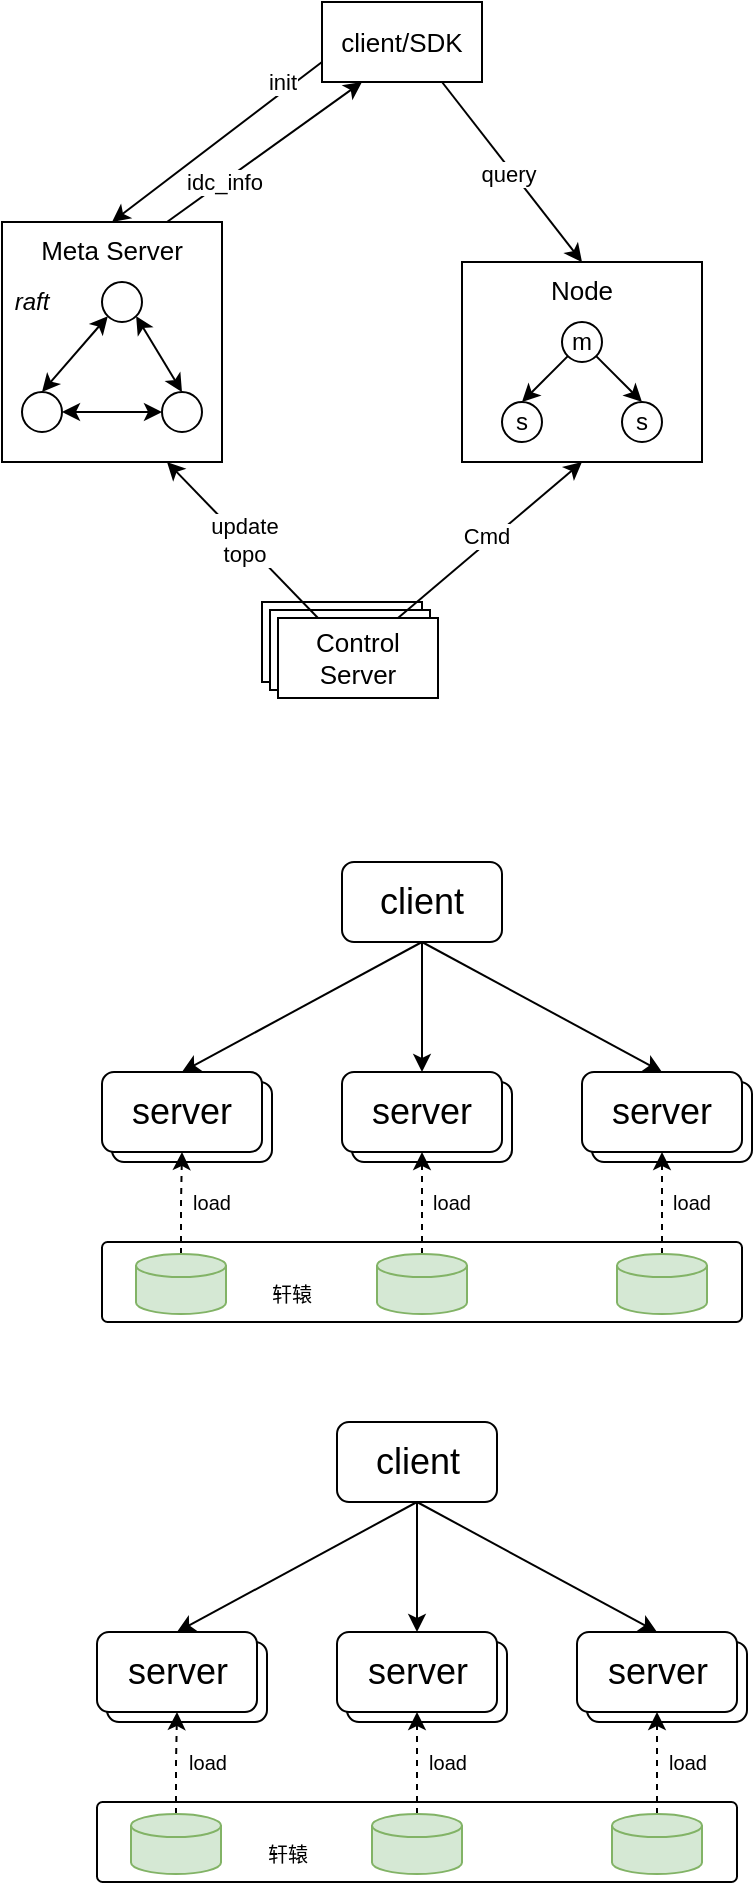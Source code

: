 <mxfile version="24.8.4" pages="3">
  <diagram name="第 1 页" id="ynK3PyQQX8J9_7JUj5-6">
    <mxGraphModel dx="561" dy="376" grid="1" gridSize="10" guides="1" tooltips="1" connect="1" arrows="1" fold="1" page="1" pageScale="1" pageWidth="827" pageHeight="1169" math="0" shadow="0">
      <root>
        <mxCell id="0" />
        <mxCell id="1" parent="0" />
        <mxCell id="cY6X9o2tSkptCTx0vV8t-5" value="&lt;font style=&quot;font-size: 18px;&quot;&gt;server&lt;/font&gt;" style="rounded=1;whiteSpace=wrap;html=1;" vertex="1" parent="1">
          <mxGeometry x="85" y="550" width="80" height="40" as="geometry" />
        </mxCell>
        <mxCell id="z3OCQATZSgq5O4msNPUZ-25" style="rounded=0;orthogonalLoop=1;jettySize=auto;html=1;exitX=0;exitY=0.75;exitDx=0;exitDy=0;entryX=0.5;entryY=0;entryDx=0;entryDy=0;" parent="1" source="z3OCQATZSgq5O4msNPUZ-2" target="z3OCQATZSgq5O4msNPUZ-3" edge="1">
          <mxGeometry relative="1" as="geometry" />
        </mxCell>
        <mxCell id="z3OCQATZSgq5O4msNPUZ-26" value="init" style="edgeLabel;html=1;align=center;verticalAlign=middle;resizable=0;points=[];" parent="z3OCQATZSgq5O4msNPUZ-25" vertex="1" connectable="0">
          <mxGeometry x="0.004" y="-2" relative="1" as="geometry">
            <mxPoint x="34" y="-29" as="offset" />
          </mxGeometry>
        </mxCell>
        <mxCell id="z3OCQATZSgq5O4msNPUZ-29" style="rounded=0;orthogonalLoop=1;jettySize=auto;html=1;exitX=0.75;exitY=1;exitDx=0;exitDy=0;entryX=0.5;entryY=0;entryDx=0;entryDy=0;" parent="1" source="z3OCQATZSgq5O4msNPUZ-2" target="z3OCQATZSgq5O4msNPUZ-5" edge="1">
          <mxGeometry relative="1" as="geometry" />
        </mxCell>
        <mxCell id="z3OCQATZSgq5O4msNPUZ-30" value="query" style="edgeLabel;html=1;align=center;verticalAlign=middle;resizable=0;points=[];" parent="z3OCQATZSgq5O4msNPUZ-29" vertex="1" connectable="0">
          <mxGeometry x="-0.016" y="-2" relative="1" as="geometry">
            <mxPoint as="offset" />
          </mxGeometry>
        </mxCell>
        <mxCell id="z3OCQATZSgq5O4msNPUZ-2" value="&lt;span style=&quot;font-size: 13px;&quot;&gt;client/SDK&lt;/span&gt;" style="rounded=0;whiteSpace=wrap;html=1;" parent="1" vertex="1">
          <mxGeometry x="190" y="10" width="80" height="40" as="geometry" />
        </mxCell>
        <mxCell id="z3OCQATZSgq5O4msNPUZ-27" style="rounded=0;orthogonalLoop=1;jettySize=auto;html=1;exitX=0.75;exitY=0;exitDx=0;exitDy=0;entryX=0.25;entryY=1;entryDx=0;entryDy=0;" parent="1" source="z3OCQATZSgq5O4msNPUZ-3" target="z3OCQATZSgq5O4msNPUZ-2" edge="1">
          <mxGeometry relative="1" as="geometry" />
        </mxCell>
        <mxCell id="z3OCQATZSgq5O4msNPUZ-28" value="idc_info" style="edgeLabel;html=1;align=center;verticalAlign=middle;resizable=0;points=[];" parent="z3OCQATZSgq5O4msNPUZ-27" vertex="1" connectable="0">
          <mxGeometry x="-0.06" relative="1" as="geometry">
            <mxPoint x="-18" y="13" as="offset" />
          </mxGeometry>
        </mxCell>
        <mxCell id="z3OCQATZSgq5O4msNPUZ-3" value="&lt;span style=&quot;font-size: 13px;&quot;&gt;Meta Server&lt;br&gt;&lt;/span&gt;" style="rounded=0;whiteSpace=wrap;html=1;verticalAlign=top;" parent="1" vertex="1">
          <mxGeometry x="30" y="120" width="110" height="120" as="geometry" />
        </mxCell>
        <mxCell id="z3OCQATZSgq5O4msNPUZ-12" value="" style="group" parent="1" vertex="1" connectable="0">
          <mxGeometry x="40" y="150" width="90" height="75" as="geometry" />
        </mxCell>
        <mxCell id="z3OCQATZSgq5O4msNPUZ-6" value="" style="ellipse;whiteSpace=wrap;html=1;aspect=fixed;" parent="z3OCQATZSgq5O4msNPUZ-12" vertex="1">
          <mxGeometry x="40" width="20" height="20" as="geometry" />
        </mxCell>
        <mxCell id="z3OCQATZSgq5O4msNPUZ-7" value="" style="ellipse;whiteSpace=wrap;html=1;aspect=fixed;" parent="z3OCQATZSgq5O4msNPUZ-12" vertex="1">
          <mxGeometry y="55" width="20" height="20" as="geometry" />
        </mxCell>
        <mxCell id="z3OCQATZSgq5O4msNPUZ-9" style="rounded=0;orthogonalLoop=1;jettySize=auto;html=1;exitX=0;exitY=1;exitDx=0;exitDy=0;entryX=0.5;entryY=0;entryDx=0;entryDy=0;startArrow=classic;startFill=1;" parent="z3OCQATZSgq5O4msNPUZ-12" source="z3OCQATZSgq5O4msNPUZ-6" target="z3OCQATZSgq5O4msNPUZ-7" edge="1">
          <mxGeometry relative="1" as="geometry" />
        </mxCell>
        <mxCell id="z3OCQATZSgq5O4msNPUZ-8" value="" style="ellipse;whiteSpace=wrap;html=1;aspect=fixed;" parent="z3OCQATZSgq5O4msNPUZ-12" vertex="1">
          <mxGeometry x="70" y="55" width="20" height="20" as="geometry" />
        </mxCell>
        <mxCell id="z3OCQATZSgq5O4msNPUZ-10" style="rounded=0;orthogonalLoop=1;jettySize=auto;html=1;exitX=1;exitY=1;exitDx=0;exitDy=0;entryX=0.5;entryY=0;entryDx=0;entryDy=0;startArrow=classic;startFill=1;" parent="z3OCQATZSgq5O4msNPUZ-12" source="z3OCQATZSgq5O4msNPUZ-6" target="z3OCQATZSgq5O4msNPUZ-8" edge="1">
          <mxGeometry relative="1" as="geometry">
            <mxPoint x="53" y="27" as="sourcePoint" />
            <mxPoint x="27" y="68" as="targetPoint" />
          </mxGeometry>
        </mxCell>
        <mxCell id="z3OCQATZSgq5O4msNPUZ-11" style="rounded=0;orthogonalLoop=1;jettySize=auto;html=1;exitX=0;exitY=0.5;exitDx=0;exitDy=0;entryX=1;entryY=0.5;entryDx=0;entryDy=0;startArrow=classic;startFill=1;" parent="z3OCQATZSgq5O4msNPUZ-12" source="z3OCQATZSgq5O4msNPUZ-8" target="z3OCQATZSgq5O4msNPUZ-7" edge="1">
          <mxGeometry relative="1" as="geometry">
            <mxPoint x="63" y="37" as="sourcePoint" />
            <mxPoint x="37" y="78" as="targetPoint" />
          </mxGeometry>
        </mxCell>
        <mxCell id="z3OCQATZSgq5O4msNPUZ-13" value="&lt;i&gt;raft&lt;/i&gt;" style="text;html=1;strokeColor=none;fillColor=none;align=center;verticalAlign=middle;whiteSpace=wrap;rounded=0;" parent="1" vertex="1">
          <mxGeometry x="30" y="150" width="30" height="20" as="geometry" />
        </mxCell>
        <mxCell id="z3OCQATZSgq5O4msNPUZ-24" value="" style="group" parent="1" vertex="1" connectable="0">
          <mxGeometry x="160" y="310" width="88" height="48" as="geometry" />
        </mxCell>
        <mxCell id="z3OCQATZSgq5O4msNPUZ-4" value="&lt;span style=&quot;font-size: 13px;&quot;&gt;Control&lt;br&gt;Server&lt;br&gt;&lt;/span&gt;" style="rounded=0;whiteSpace=wrap;html=1;" parent="z3OCQATZSgq5O4msNPUZ-24" vertex="1">
          <mxGeometry width="80" height="40" as="geometry" />
        </mxCell>
        <mxCell id="z3OCQATZSgq5O4msNPUZ-22" value="&lt;span style=&quot;font-size: 13px;&quot;&gt;Control&lt;br&gt;Server&lt;br&gt;&lt;/span&gt;" style="rounded=0;whiteSpace=wrap;html=1;" parent="z3OCQATZSgq5O4msNPUZ-24" vertex="1">
          <mxGeometry x="4" y="4" width="80" height="40" as="geometry" />
        </mxCell>
        <mxCell id="z3OCQATZSgq5O4msNPUZ-23" value="&lt;span style=&quot;font-size: 13px;&quot;&gt;Control&lt;br&gt;Server&lt;br&gt;&lt;/span&gt;" style="rounded=0;whiteSpace=wrap;html=1;" parent="z3OCQATZSgq5O4msNPUZ-24" vertex="1">
          <mxGeometry x="8" y="8" width="80" height="40" as="geometry" />
        </mxCell>
        <mxCell id="z3OCQATZSgq5O4msNPUZ-31" style="rounded=0;orthogonalLoop=1;jettySize=auto;html=1;exitX=0.25;exitY=0;exitDx=0;exitDy=0;entryX=0.75;entryY=1;entryDx=0;entryDy=0;" parent="1" source="z3OCQATZSgq5O4msNPUZ-23" target="z3OCQATZSgq5O4msNPUZ-3" edge="1">
          <mxGeometry relative="1" as="geometry" />
        </mxCell>
        <mxCell id="z3OCQATZSgq5O4msNPUZ-32" value="update&lt;br&gt;topo" style="edgeLabel;html=1;align=center;verticalAlign=middle;resizable=0;points=[];" parent="z3OCQATZSgq5O4msNPUZ-31" vertex="1" connectable="0">
          <mxGeometry x="-0.009" relative="1" as="geometry">
            <mxPoint as="offset" />
          </mxGeometry>
        </mxCell>
        <mxCell id="z3OCQATZSgq5O4msNPUZ-33" value="" style="group" parent="1" vertex="1" connectable="0">
          <mxGeometry x="260" y="140" width="120" height="100" as="geometry" />
        </mxCell>
        <mxCell id="z3OCQATZSgq5O4msNPUZ-5" value="&lt;span style=&quot;font-size: 13px;&quot;&gt;Node&lt;br&gt;&lt;/span&gt;" style="rounded=0;whiteSpace=wrap;html=1;verticalAlign=top;" parent="z3OCQATZSgq5O4msNPUZ-33" vertex="1">
          <mxGeometry width="120" height="100" as="geometry" />
        </mxCell>
        <mxCell id="z3OCQATZSgq5O4msNPUZ-15" value="m" style="ellipse;whiteSpace=wrap;html=1;aspect=fixed;" parent="z3OCQATZSgq5O4msNPUZ-33" vertex="1">
          <mxGeometry x="50" y="30" width="20" height="20" as="geometry" />
        </mxCell>
        <mxCell id="z3OCQATZSgq5O4msNPUZ-16" value="s" style="ellipse;whiteSpace=wrap;html=1;aspect=fixed;" parent="z3OCQATZSgq5O4msNPUZ-33" vertex="1">
          <mxGeometry x="20" y="70" width="20" height="20" as="geometry" />
        </mxCell>
        <mxCell id="z3OCQATZSgq5O4msNPUZ-17" style="rounded=0;orthogonalLoop=1;jettySize=auto;html=1;exitX=0;exitY=1;exitDx=0;exitDy=0;entryX=0.5;entryY=0;entryDx=0;entryDy=0;startArrow=none;startFill=0;" parent="z3OCQATZSgq5O4msNPUZ-33" source="z3OCQATZSgq5O4msNPUZ-15" target="z3OCQATZSgq5O4msNPUZ-16" edge="1">
          <mxGeometry relative="1" as="geometry" />
        </mxCell>
        <mxCell id="z3OCQATZSgq5O4msNPUZ-18" value="s" style="ellipse;whiteSpace=wrap;html=1;aspect=fixed;" parent="z3OCQATZSgq5O4msNPUZ-33" vertex="1">
          <mxGeometry x="80" y="70" width="20" height="20" as="geometry" />
        </mxCell>
        <mxCell id="z3OCQATZSgq5O4msNPUZ-19" style="rounded=0;orthogonalLoop=1;jettySize=auto;html=1;exitX=1;exitY=1;exitDx=0;exitDy=0;entryX=0.5;entryY=0;entryDx=0;entryDy=0;startArrow=none;startFill=0;" parent="z3OCQATZSgq5O4msNPUZ-33" source="z3OCQATZSgq5O4msNPUZ-15" target="z3OCQATZSgq5O4msNPUZ-18" edge="1">
          <mxGeometry relative="1" as="geometry">
            <mxPoint x="73" y="42" as="sourcePoint" />
            <mxPoint x="47" y="83" as="targetPoint" />
          </mxGeometry>
        </mxCell>
        <mxCell id="z3OCQATZSgq5O4msNPUZ-34" style="rounded=0;orthogonalLoop=1;jettySize=auto;html=1;exitX=0.75;exitY=0;exitDx=0;exitDy=0;entryX=0.5;entryY=1;entryDx=0;entryDy=0;" parent="1" source="z3OCQATZSgq5O4msNPUZ-23" target="z3OCQATZSgq5O4msNPUZ-5" edge="1">
          <mxGeometry relative="1" as="geometry" />
        </mxCell>
        <mxCell id="z3OCQATZSgq5O4msNPUZ-35" value="Cmd" style="edgeLabel;html=1;align=center;verticalAlign=middle;resizable=0;points=[];" parent="z3OCQATZSgq5O4msNPUZ-34" vertex="1" connectable="0">
          <mxGeometry x="0.006" y="3" relative="1" as="geometry">
            <mxPoint as="offset" />
          </mxGeometry>
        </mxCell>
        <mxCell id="cY6X9o2tSkptCTx0vV8t-20" style="rounded=0;orthogonalLoop=1;jettySize=auto;html=1;exitX=0.5;exitY=1;exitDx=0;exitDy=0;entryX=0.5;entryY=0;entryDx=0;entryDy=0;" edge="1" parent="1" source="cY6X9o2tSkptCTx0vV8t-1" target="cY6X9o2tSkptCTx0vV8t-2">
          <mxGeometry relative="1" as="geometry" />
        </mxCell>
        <mxCell id="cY6X9o2tSkptCTx0vV8t-21" style="edgeStyle=orthogonalEdgeStyle;rounded=0;orthogonalLoop=1;jettySize=auto;html=1;exitX=0.5;exitY=1;exitDx=0;exitDy=0;entryX=0.5;entryY=0;entryDx=0;entryDy=0;" edge="1" parent="1" source="cY6X9o2tSkptCTx0vV8t-1" target="cY6X9o2tSkptCTx0vV8t-7">
          <mxGeometry relative="1" as="geometry" />
        </mxCell>
        <mxCell id="cY6X9o2tSkptCTx0vV8t-22" style="rounded=0;orthogonalLoop=1;jettySize=auto;html=1;exitX=0.5;exitY=1;exitDx=0;exitDy=0;entryX=0.5;entryY=0;entryDx=0;entryDy=0;" edge="1" parent="1" source="cY6X9o2tSkptCTx0vV8t-1" target="cY6X9o2tSkptCTx0vV8t-9">
          <mxGeometry relative="1" as="geometry" />
        </mxCell>
        <mxCell id="cY6X9o2tSkptCTx0vV8t-1" value="&lt;font style=&quot;font-size: 18px;&quot;&gt;client&lt;/font&gt;" style="rounded=1;whiteSpace=wrap;html=1;" vertex="1" parent="1">
          <mxGeometry x="200" y="440" width="80" height="40" as="geometry" />
        </mxCell>
        <mxCell id="cY6X9o2tSkptCTx0vV8t-2" value="&lt;font style=&quot;font-size: 18px;&quot;&gt;server&lt;/font&gt;" style="rounded=1;whiteSpace=wrap;html=1;" vertex="1" parent="1">
          <mxGeometry x="80" y="545" width="80" height="40" as="geometry" />
        </mxCell>
        <mxCell id="cY6X9o2tSkptCTx0vV8t-6" value="&lt;font style=&quot;font-size: 18px;&quot;&gt;server&lt;/font&gt;" style="rounded=1;whiteSpace=wrap;html=1;" vertex="1" parent="1">
          <mxGeometry x="205" y="550" width="80" height="40" as="geometry" />
        </mxCell>
        <mxCell id="cY6X9o2tSkptCTx0vV8t-7" value="&lt;font style=&quot;font-size: 18px;&quot;&gt;server&lt;/font&gt;" style="rounded=1;whiteSpace=wrap;html=1;" vertex="1" parent="1">
          <mxGeometry x="200" y="545" width="80" height="40" as="geometry" />
        </mxCell>
        <mxCell id="cY6X9o2tSkptCTx0vV8t-8" value="&lt;font style=&quot;font-size: 18px;&quot;&gt;server&lt;/font&gt;" style="rounded=1;whiteSpace=wrap;html=1;" vertex="1" parent="1">
          <mxGeometry x="325" y="550" width="80" height="40" as="geometry" />
        </mxCell>
        <mxCell id="cY6X9o2tSkptCTx0vV8t-9" value="&lt;font style=&quot;font-size: 18px;&quot;&gt;server&lt;/font&gt;" style="rounded=1;whiteSpace=wrap;html=1;" vertex="1" parent="1">
          <mxGeometry x="320" y="545" width="80" height="40" as="geometry" />
        </mxCell>
        <mxCell id="cY6X9o2tSkptCTx0vV8t-10" value="" style="rounded=1;whiteSpace=wrap;html=1;arcSize=7;" vertex="1" parent="1">
          <mxGeometry x="80" y="630" width="320" height="40" as="geometry" />
        </mxCell>
        <mxCell id="cY6X9o2tSkptCTx0vV8t-14" style="edgeStyle=orthogonalEdgeStyle;rounded=0;orthogonalLoop=1;jettySize=auto;html=1;exitX=0.5;exitY=0;exitDx=0;exitDy=0;exitPerimeter=0;dashed=1;" edge="1" parent="1" source="cY6X9o2tSkptCTx0vV8t-11" target="cY6X9o2tSkptCTx0vV8t-2">
          <mxGeometry relative="1" as="geometry" />
        </mxCell>
        <mxCell id="cY6X9o2tSkptCTx0vV8t-11" value="" style="shape=cylinder3;whiteSpace=wrap;html=1;boundedLbl=1;backgroundOutline=1;size=5.765;fillColor=#d5e8d4;strokeColor=#82b366;" vertex="1" parent="1">
          <mxGeometry x="97" y="636" width="45" height="30" as="geometry" />
        </mxCell>
        <mxCell id="cY6X9o2tSkptCTx0vV8t-15" style="edgeStyle=orthogonalEdgeStyle;rounded=0;orthogonalLoop=1;jettySize=auto;html=1;exitX=0.5;exitY=0;exitDx=0;exitDy=0;exitPerimeter=0;dashed=1;" edge="1" parent="1" source="cY6X9o2tSkptCTx0vV8t-12" target="cY6X9o2tSkptCTx0vV8t-7">
          <mxGeometry relative="1" as="geometry" />
        </mxCell>
        <mxCell id="cY6X9o2tSkptCTx0vV8t-12" value="" style="shape=cylinder3;whiteSpace=wrap;html=1;boundedLbl=1;backgroundOutline=1;size=5.765;fillColor=#d5e8d4;strokeColor=#82b366;" vertex="1" parent="1">
          <mxGeometry x="217.5" y="636" width="45" height="30" as="geometry" />
        </mxCell>
        <mxCell id="cY6X9o2tSkptCTx0vV8t-16" style="edgeStyle=orthogonalEdgeStyle;rounded=0;orthogonalLoop=1;jettySize=auto;html=1;exitX=0.5;exitY=0;exitDx=0;exitDy=0;exitPerimeter=0;dashed=1;" edge="1" parent="1" source="cY6X9o2tSkptCTx0vV8t-13" target="cY6X9o2tSkptCTx0vV8t-9">
          <mxGeometry relative="1" as="geometry" />
        </mxCell>
        <mxCell id="cY6X9o2tSkptCTx0vV8t-13" value="" style="shape=cylinder3;whiteSpace=wrap;html=1;boundedLbl=1;backgroundOutline=1;size=5.765;fillColor=#d5e8d4;strokeColor=#82b366;" vertex="1" parent="1">
          <mxGeometry x="337.5" y="636" width="45" height="30" as="geometry" />
        </mxCell>
        <mxCell id="cY6X9o2tSkptCTx0vV8t-17" value="&lt;font style=&quot;font-size: 10px;&quot;&gt;load&lt;/font&gt;" style="text;html=1;align=center;verticalAlign=middle;whiteSpace=wrap;rounded=0;" vertex="1" parent="1">
          <mxGeometry x="120" y="600" width="30" height="20" as="geometry" />
        </mxCell>
        <mxCell id="cY6X9o2tSkptCTx0vV8t-18" value="&lt;font style=&quot;font-size: 10px;&quot;&gt;load&lt;/font&gt;" style="text;html=1;align=center;verticalAlign=middle;whiteSpace=wrap;rounded=0;" vertex="1" parent="1">
          <mxGeometry x="240" y="600" width="30" height="20" as="geometry" />
        </mxCell>
        <mxCell id="cY6X9o2tSkptCTx0vV8t-19" value="&lt;font style=&quot;font-size: 10px;&quot;&gt;load&lt;/font&gt;" style="text;html=1;align=center;verticalAlign=middle;whiteSpace=wrap;rounded=0;" vertex="1" parent="1">
          <mxGeometry x="360" y="600" width="30" height="20" as="geometry" />
        </mxCell>
        <mxCell id="cY6X9o2tSkptCTx0vV8t-24" value="&lt;span style=&quot;font-size: 10px;&quot;&gt;轩辕&lt;/span&gt;" style="text;html=1;align=center;verticalAlign=middle;whiteSpace=wrap;rounded=0;" vertex="1" parent="1">
          <mxGeometry x="160" y="646" width="30" height="20" as="geometry" />
        </mxCell>
        <mxCell id="cY6X9o2tSkptCTx0vV8t-25" value="&lt;font style=&quot;font-size: 18px;&quot;&gt;server&lt;/font&gt;" style="rounded=1;whiteSpace=wrap;html=1;" vertex="1" parent="1">
          <mxGeometry x="82.5" y="830" width="80" height="40" as="geometry" />
        </mxCell>
        <mxCell id="cY6X9o2tSkptCTx0vV8t-26" style="rounded=0;orthogonalLoop=1;jettySize=auto;html=1;exitX=0.5;exitY=1;exitDx=0;exitDy=0;entryX=0.5;entryY=0;entryDx=0;entryDy=0;" edge="1" parent="1" source="cY6X9o2tSkptCTx0vV8t-29" target="cY6X9o2tSkptCTx0vV8t-30">
          <mxGeometry relative="1" as="geometry" />
        </mxCell>
        <mxCell id="cY6X9o2tSkptCTx0vV8t-27" style="edgeStyle=orthogonalEdgeStyle;rounded=0;orthogonalLoop=1;jettySize=auto;html=1;exitX=0.5;exitY=1;exitDx=0;exitDy=0;entryX=0.5;entryY=0;entryDx=0;entryDy=0;" edge="1" parent="1" source="cY6X9o2tSkptCTx0vV8t-29" target="cY6X9o2tSkptCTx0vV8t-32">
          <mxGeometry relative="1" as="geometry" />
        </mxCell>
        <mxCell id="cY6X9o2tSkptCTx0vV8t-28" style="rounded=0;orthogonalLoop=1;jettySize=auto;html=1;exitX=0.5;exitY=1;exitDx=0;exitDy=0;entryX=0.5;entryY=0;entryDx=0;entryDy=0;" edge="1" parent="1" source="cY6X9o2tSkptCTx0vV8t-29" target="cY6X9o2tSkptCTx0vV8t-34">
          <mxGeometry relative="1" as="geometry" />
        </mxCell>
        <mxCell id="cY6X9o2tSkptCTx0vV8t-29" value="&lt;font style=&quot;font-size: 18px;&quot;&gt;client&lt;/font&gt;" style="rounded=1;whiteSpace=wrap;html=1;" vertex="1" parent="1">
          <mxGeometry x="197.5" y="720" width="80" height="40" as="geometry" />
        </mxCell>
        <mxCell id="cY6X9o2tSkptCTx0vV8t-30" value="&lt;font style=&quot;font-size: 18px;&quot;&gt;server&lt;/font&gt;" style="rounded=1;whiteSpace=wrap;html=1;" vertex="1" parent="1">
          <mxGeometry x="77.5" y="825" width="80" height="40" as="geometry" />
        </mxCell>
        <mxCell id="cY6X9o2tSkptCTx0vV8t-31" value="&lt;font style=&quot;font-size: 18px;&quot;&gt;server&lt;/font&gt;" style="rounded=1;whiteSpace=wrap;html=1;" vertex="1" parent="1">
          <mxGeometry x="202.5" y="830" width="80" height="40" as="geometry" />
        </mxCell>
        <mxCell id="cY6X9o2tSkptCTx0vV8t-32" value="&lt;font style=&quot;font-size: 18px;&quot;&gt;server&lt;/font&gt;" style="rounded=1;whiteSpace=wrap;html=1;" vertex="1" parent="1">
          <mxGeometry x="197.5" y="825" width="80" height="40" as="geometry" />
        </mxCell>
        <mxCell id="cY6X9o2tSkptCTx0vV8t-33" value="&lt;font style=&quot;font-size: 18px;&quot;&gt;server&lt;/font&gt;" style="rounded=1;whiteSpace=wrap;html=1;" vertex="1" parent="1">
          <mxGeometry x="322.5" y="830" width="80" height="40" as="geometry" />
        </mxCell>
        <mxCell id="cY6X9o2tSkptCTx0vV8t-34" value="&lt;font style=&quot;font-size: 18px;&quot;&gt;server&lt;/font&gt;" style="rounded=1;whiteSpace=wrap;html=1;" vertex="1" parent="1">
          <mxGeometry x="317.5" y="825" width="80" height="40" as="geometry" />
        </mxCell>
        <mxCell id="cY6X9o2tSkptCTx0vV8t-35" value="" style="rounded=1;whiteSpace=wrap;html=1;arcSize=7;" vertex="1" parent="1">
          <mxGeometry x="77.5" y="910" width="320" height="40" as="geometry" />
        </mxCell>
        <mxCell id="cY6X9o2tSkptCTx0vV8t-36" style="edgeStyle=orthogonalEdgeStyle;rounded=0;orthogonalLoop=1;jettySize=auto;html=1;exitX=0.5;exitY=0;exitDx=0;exitDy=0;exitPerimeter=0;dashed=1;" edge="1" parent="1" source="cY6X9o2tSkptCTx0vV8t-37" target="cY6X9o2tSkptCTx0vV8t-30">
          <mxGeometry relative="1" as="geometry" />
        </mxCell>
        <mxCell id="cY6X9o2tSkptCTx0vV8t-37" value="" style="shape=cylinder3;whiteSpace=wrap;html=1;boundedLbl=1;backgroundOutline=1;size=5.765;fillColor=#d5e8d4;strokeColor=#82b366;" vertex="1" parent="1">
          <mxGeometry x="94.5" y="916" width="45" height="30" as="geometry" />
        </mxCell>
        <mxCell id="cY6X9o2tSkptCTx0vV8t-38" style="edgeStyle=orthogonalEdgeStyle;rounded=0;orthogonalLoop=1;jettySize=auto;html=1;exitX=0.5;exitY=0;exitDx=0;exitDy=0;exitPerimeter=0;dashed=1;" edge="1" parent="1" source="cY6X9o2tSkptCTx0vV8t-39" target="cY6X9o2tSkptCTx0vV8t-32">
          <mxGeometry relative="1" as="geometry" />
        </mxCell>
        <mxCell id="cY6X9o2tSkptCTx0vV8t-39" value="" style="shape=cylinder3;whiteSpace=wrap;html=1;boundedLbl=1;backgroundOutline=1;size=5.765;fillColor=#d5e8d4;strokeColor=#82b366;" vertex="1" parent="1">
          <mxGeometry x="215" y="916" width="45" height="30" as="geometry" />
        </mxCell>
        <mxCell id="cY6X9o2tSkptCTx0vV8t-40" style="edgeStyle=orthogonalEdgeStyle;rounded=0;orthogonalLoop=1;jettySize=auto;html=1;exitX=0.5;exitY=0;exitDx=0;exitDy=0;exitPerimeter=0;dashed=1;" edge="1" parent="1" source="cY6X9o2tSkptCTx0vV8t-41" target="cY6X9o2tSkptCTx0vV8t-34">
          <mxGeometry relative="1" as="geometry" />
        </mxCell>
        <mxCell id="cY6X9o2tSkptCTx0vV8t-41" value="" style="shape=cylinder3;whiteSpace=wrap;html=1;boundedLbl=1;backgroundOutline=1;size=5.765;fillColor=#d5e8d4;strokeColor=#82b366;" vertex="1" parent="1">
          <mxGeometry x="335" y="916" width="45" height="30" as="geometry" />
        </mxCell>
        <mxCell id="cY6X9o2tSkptCTx0vV8t-42" value="&lt;font style=&quot;font-size: 10px;&quot;&gt;load&lt;/font&gt;" style="text;html=1;align=center;verticalAlign=middle;whiteSpace=wrap;rounded=0;" vertex="1" parent="1">
          <mxGeometry x="117.5" y="880" width="30" height="20" as="geometry" />
        </mxCell>
        <mxCell id="cY6X9o2tSkptCTx0vV8t-43" value="&lt;font style=&quot;font-size: 10px;&quot;&gt;load&lt;/font&gt;" style="text;html=1;align=center;verticalAlign=middle;whiteSpace=wrap;rounded=0;" vertex="1" parent="1">
          <mxGeometry x="237.5" y="880" width="30" height="20" as="geometry" />
        </mxCell>
        <mxCell id="cY6X9o2tSkptCTx0vV8t-44" value="&lt;font style=&quot;font-size: 10px;&quot;&gt;load&lt;/font&gt;" style="text;html=1;align=center;verticalAlign=middle;whiteSpace=wrap;rounded=0;" vertex="1" parent="1">
          <mxGeometry x="357.5" y="880" width="30" height="20" as="geometry" />
        </mxCell>
        <mxCell id="cY6X9o2tSkptCTx0vV8t-45" value="&lt;span style=&quot;font-size: 10px;&quot;&gt;轩辕&lt;/span&gt;" style="text;html=1;align=center;verticalAlign=middle;whiteSpace=wrap;rounded=0;" vertex="1" parent="1">
          <mxGeometry x="157.5" y="926" width="30" height="20" as="geometry" />
        </mxCell>
      </root>
    </mxGraphModel>
  </diagram>
  <diagram id="1KWX4ivYcpXneb_u-p8n" name="第 2 页">
    <mxGraphModel dx="954" dy="639" grid="1" gridSize="10" guides="1" tooltips="1" connect="1" arrows="1" fold="1" page="1" pageScale="1" pageWidth="827" pageHeight="1169" math="0" shadow="0">
      <root>
        <mxCell id="0" />
        <mxCell id="1" parent="0" />
        <mxCell id="VZfDSEADWTi2aLQaaKjS-12" value="" style="group" vertex="1" connectable="0" parent="1">
          <mxGeometry x="240" y="70" width="240" height="170" as="geometry" />
        </mxCell>
        <mxCell id="VZfDSEADWTi2aLQaaKjS-1" value="Leader Node" style="rounded=1;whiteSpace=wrap;html=1;shadow=0;glass=0;verticalAlign=top;arcSize=4;" vertex="1" parent="VZfDSEADWTi2aLQaaKjS-12">
          <mxGeometry width="240" height="170" as="geometry" />
        </mxCell>
        <mxCell id="VZfDSEADWTi2aLQaaKjS-2" value="SSD" style="shape=cylinder3;whiteSpace=wrap;html=1;boundedLbl=1;backgroundOutline=1;size=15;" vertex="1" parent="VZfDSEADWTi2aLQaaKjS-12">
          <mxGeometry x="150" y="50" width="60" height="50" as="geometry" />
        </mxCell>
        <mxCell id="VZfDSEADWTi2aLQaaKjS-9" value="" style="group" vertex="1" connectable="0" parent="VZfDSEADWTi2aLQaaKjS-12">
          <mxGeometry x="10" y="120" width="180" height="40" as="geometry" />
        </mxCell>
        <mxCell id="VZfDSEADWTi2aLQaaKjS-3" value="&amp;nbsp;Log" style="rounded=1;whiteSpace=wrap;html=1;align=left;strokeWidth=2;fillColor=#d5e8d4;strokeColor=#82b366;arcSize=10;" vertex="1" parent="VZfDSEADWTi2aLQaaKjS-9">
          <mxGeometry width="180" height="40" as="geometry" />
        </mxCell>
        <mxCell id="VZfDSEADWTi2aLQaaKjS-8" value="" style="group" vertex="1" connectable="0" parent="VZfDSEADWTi2aLQaaKjS-9">
          <mxGeometry x="30" y="10" width="140" height="20" as="geometry" />
        </mxCell>
        <mxCell id="VZfDSEADWTi2aLQaaKjS-4" value="x→1" style="rounded=0;whiteSpace=wrap;html=1;strokeWidth=2;" vertex="1" parent="VZfDSEADWTi2aLQaaKjS-8">
          <mxGeometry width="40" height="20" as="geometry" />
        </mxCell>
        <mxCell id="VZfDSEADWTi2aLQaaKjS-5" value="y→2" style="rounded=0;whiteSpace=wrap;html=1;strokeWidth=2;" vertex="1" parent="VZfDSEADWTi2aLQaaKjS-8">
          <mxGeometry x="40" width="40" height="20" as="geometry" />
        </mxCell>
        <mxCell id="VZfDSEADWTi2aLQaaKjS-6" value="z→3" style="rounded=0;whiteSpace=wrap;html=1;strokeWidth=2;" vertex="1" parent="VZfDSEADWTi2aLQaaKjS-8">
          <mxGeometry x="80" width="40" height="20" as="geometry" />
        </mxCell>
        <mxCell id="VZfDSEADWTi2aLQaaKjS-7" value="..." style="rounded=0;whiteSpace=wrap;html=1;strokeWidth=2;" vertex="1" parent="VZfDSEADWTi2aLQaaKjS-8">
          <mxGeometry x="120" width="20" height="20" as="geometry" />
        </mxCell>
        <mxCell id="VZfDSEADWTi2aLQaaKjS-13" value="" style="group" vertex="1" connectable="0" parent="1">
          <mxGeometry x="80" y="320" width="240" height="170" as="geometry" />
        </mxCell>
        <mxCell id="VZfDSEADWTi2aLQaaKjS-14" value="Follower Node" style="rounded=1;whiteSpace=wrap;html=1;shadow=0;glass=0;verticalAlign=top;arcSize=4;" vertex="1" parent="VZfDSEADWTi2aLQaaKjS-13">
          <mxGeometry width="240" height="170" as="geometry" />
        </mxCell>
        <mxCell id="VZfDSEADWTi2aLQaaKjS-15" value="SSD" style="shape=cylinder3;whiteSpace=wrap;html=1;boundedLbl=1;backgroundOutline=1;size=15;" vertex="1" parent="VZfDSEADWTi2aLQaaKjS-13">
          <mxGeometry x="150" y="50" width="60" height="50" as="geometry" />
        </mxCell>
        <mxCell id="VZfDSEADWTi2aLQaaKjS-16" value="" style="group" vertex="1" connectable="0" parent="VZfDSEADWTi2aLQaaKjS-13">
          <mxGeometry x="10" y="120" width="180" height="40" as="geometry" />
        </mxCell>
        <mxCell id="VZfDSEADWTi2aLQaaKjS-17" value="&amp;nbsp;Log" style="rounded=1;whiteSpace=wrap;html=1;align=left;strokeWidth=2;fillColor=#d5e8d4;strokeColor=#82b366;arcSize=10;" vertex="1" parent="VZfDSEADWTi2aLQaaKjS-16">
          <mxGeometry width="180" height="40" as="geometry" />
        </mxCell>
        <mxCell id="VZfDSEADWTi2aLQaaKjS-18" value="" style="group" vertex="1" connectable="0" parent="VZfDSEADWTi2aLQaaKjS-16">
          <mxGeometry x="30" y="10" width="140" height="20" as="geometry" />
        </mxCell>
        <mxCell id="VZfDSEADWTi2aLQaaKjS-19" value="x→1" style="rounded=0;whiteSpace=wrap;html=1;strokeWidth=2;" vertex="1" parent="VZfDSEADWTi2aLQaaKjS-18">
          <mxGeometry width="40" height="20" as="geometry" />
        </mxCell>
        <mxCell id="VZfDSEADWTi2aLQaaKjS-20" value="y→2" style="rounded=0;whiteSpace=wrap;html=1;strokeWidth=2;" vertex="1" parent="VZfDSEADWTi2aLQaaKjS-18">
          <mxGeometry x="40" width="40" height="20" as="geometry" />
        </mxCell>
        <mxCell id="VZfDSEADWTi2aLQaaKjS-21" value="z→3" style="rounded=0;whiteSpace=wrap;html=1;strokeWidth=2;" vertex="1" parent="VZfDSEADWTi2aLQaaKjS-18">
          <mxGeometry x="80" width="40" height="20" as="geometry" />
        </mxCell>
        <mxCell id="VZfDSEADWTi2aLQaaKjS-22" value="..." style="rounded=0;whiteSpace=wrap;html=1;strokeWidth=2;" vertex="1" parent="VZfDSEADWTi2aLQaaKjS-18">
          <mxGeometry x="120" width="20" height="20" as="geometry" />
        </mxCell>
        <mxCell id="VZfDSEADWTi2aLQaaKjS-24" value="" style="group" vertex="1" connectable="0" parent="1">
          <mxGeometry x="400" y="320" width="240" height="170" as="geometry" />
        </mxCell>
        <mxCell id="VZfDSEADWTi2aLQaaKjS-25" value="Follower Node" style="rounded=1;whiteSpace=wrap;html=1;shadow=0;glass=0;verticalAlign=top;arcSize=4;" vertex="1" parent="VZfDSEADWTi2aLQaaKjS-24">
          <mxGeometry width="240" height="170" as="geometry" />
        </mxCell>
        <mxCell id="VZfDSEADWTi2aLQaaKjS-26" value="SSD" style="shape=cylinder3;whiteSpace=wrap;html=1;boundedLbl=1;backgroundOutline=1;size=15;" vertex="1" parent="VZfDSEADWTi2aLQaaKjS-24">
          <mxGeometry x="150" y="50" width="60" height="50" as="geometry" />
        </mxCell>
        <mxCell id="VZfDSEADWTi2aLQaaKjS-27" value="" style="group" vertex="1" connectable="0" parent="VZfDSEADWTi2aLQaaKjS-24">
          <mxGeometry x="10" y="120" width="180" height="40" as="geometry" />
        </mxCell>
        <mxCell id="VZfDSEADWTi2aLQaaKjS-28" value="&amp;nbsp;Log" style="rounded=1;whiteSpace=wrap;html=1;align=left;strokeWidth=2;fillColor=#d5e8d4;strokeColor=#82b366;arcSize=10;" vertex="1" parent="VZfDSEADWTi2aLQaaKjS-27">
          <mxGeometry width="180" height="40" as="geometry" />
        </mxCell>
        <mxCell id="VZfDSEADWTi2aLQaaKjS-29" value="" style="group" vertex="1" connectable="0" parent="VZfDSEADWTi2aLQaaKjS-27">
          <mxGeometry x="30" y="10" width="140" height="20" as="geometry" />
        </mxCell>
        <mxCell id="VZfDSEADWTi2aLQaaKjS-30" value="x→1" style="rounded=0;whiteSpace=wrap;html=1;strokeWidth=2;" vertex="1" parent="VZfDSEADWTi2aLQaaKjS-29">
          <mxGeometry width="40" height="20" as="geometry" />
        </mxCell>
        <mxCell id="VZfDSEADWTi2aLQaaKjS-31" value="y→2" style="rounded=0;whiteSpace=wrap;html=1;strokeWidth=2;" vertex="1" parent="VZfDSEADWTi2aLQaaKjS-29">
          <mxGeometry x="40" width="40" height="20" as="geometry" />
        </mxCell>
        <mxCell id="VZfDSEADWTi2aLQaaKjS-32" value="z→3" style="rounded=0;whiteSpace=wrap;html=1;strokeWidth=2;" vertex="1" parent="VZfDSEADWTi2aLQaaKjS-29">
          <mxGeometry x="80" width="40" height="20" as="geometry" />
        </mxCell>
        <mxCell id="VZfDSEADWTi2aLQaaKjS-33" value="..." style="rounded=0;whiteSpace=wrap;html=1;strokeWidth=2;" vertex="1" parent="VZfDSEADWTi2aLQaaKjS-29">
          <mxGeometry x="120" width="20" height="20" as="geometry" />
        </mxCell>
      </root>
    </mxGraphModel>
  </diagram>
  <diagram id="ay1n2432_oWo_pKG9bvt" name="第 3 页">
    <mxGraphModel dx="954" dy="639" grid="1" gridSize="10" guides="1" tooltips="1" connect="1" arrows="1" fold="1" page="1" pageScale="1" pageWidth="827" pageHeight="1169" math="0" shadow="0">
      <root>
        <mxCell id="0" />
        <mxCell id="1" parent="0" />
        <mxCell id="p1UNabrcpeT1IBr0WjDm-61" value="" style="rounded=0;whiteSpace=wrap;html=1;dashed=1;strokeWidth=2;fillColor=none;" vertex="1" parent="1">
          <mxGeometry x="100" y="40" width="720" height="340" as="geometry" />
        </mxCell>
        <mxCell id="p1UNabrcpeT1IBr0WjDm-57" value="" style="rounded=0;whiteSpace=wrap;html=1;fillColor=#f5f5f5;fontColor=#333333;strokeColor=#666666;" vertex="1" parent="1">
          <mxGeometry x="586" y="170" width="220" height="190" as="geometry" />
        </mxCell>
        <mxCell id="p1UNabrcpeT1IBr0WjDm-56" value="" style="rounded=0;whiteSpace=wrap;html=1;fillColor=#f5f5f5;fontColor=#333333;strokeColor=#666666;" vertex="1" parent="1">
          <mxGeometry x="356" y="170" width="220" height="190" as="geometry" />
        </mxCell>
        <mxCell id="p1UNabrcpeT1IBr0WjDm-55" value="" style="rounded=0;whiteSpace=wrap;html=1;fillColor=#f5f5f5;fontColor=#333333;strokeColor=#666666;" vertex="1" parent="1">
          <mxGeometry x="120" y="170" width="220" height="190" as="geometry" />
        </mxCell>
        <mxCell id="p1UNabrcpeT1IBr0WjDm-52" style="edgeStyle=orthogonalEdgeStyle;rounded=0;orthogonalLoop=1;jettySize=auto;html=1;exitX=0.5;exitY=1;exitDx=0;exitDy=0;entryX=0.5;entryY=0;entryDx=0;entryDy=0;" edge="1" parent="1" source="p1UNabrcpeT1IBr0WjDm-1" target="p1UNabrcpeT1IBr0WjDm-32">
          <mxGeometry relative="1" as="geometry" />
        </mxCell>
        <mxCell id="p1UNabrcpeT1IBr0WjDm-53" style="rounded=0;orthogonalLoop=1;jettySize=auto;html=1;exitX=0.5;exitY=1;exitDx=0;exitDy=0;entryX=0.5;entryY=0;entryDx=0;entryDy=0;edgeStyle=orthogonalEdgeStyle;curved=1;" edge="1" parent="1" source="p1UNabrcpeT1IBr0WjDm-1" target="p1UNabrcpeT1IBr0WjDm-2">
          <mxGeometry relative="1" as="geometry" />
        </mxCell>
        <mxCell id="p1UNabrcpeT1IBr0WjDm-54" style="rounded=0;orthogonalLoop=1;jettySize=auto;html=1;exitX=0.5;exitY=1;exitDx=0;exitDy=0;entryX=0.5;entryY=0;entryDx=0;entryDy=0;edgeStyle=orthogonalEdgeStyle;curved=1;" edge="1" parent="1" source="p1UNabrcpeT1IBr0WjDm-1" target="p1UNabrcpeT1IBr0WjDm-48">
          <mxGeometry relative="1" as="geometry" />
        </mxCell>
        <mxCell id="p1UNabrcpeT1IBr0WjDm-1" value="merge" style="ellipse;whiteSpace=wrap;html=1;aspect=fixed;" vertex="1" parent="1">
          <mxGeometry x="435" y="50" width="60" height="60" as="geometry" />
        </mxCell>
        <mxCell id="p1UNabrcpeT1IBr0WjDm-38" value="" style="group" vertex="1" connectable="0" parent="1">
          <mxGeometry x="370" y="190" width="190" height="160" as="geometry" />
        </mxCell>
        <mxCell id="p1UNabrcpeT1IBr0WjDm-36" value="redis" style="ellipse;whiteSpace=wrap;html=1;aspect=fixed;fillColor=#d5e8d4;strokeColor=#82b366;" vertex="1" parent="p1UNabrcpeT1IBr0WjDm-38">
          <mxGeometry x="82" y="110" width="50" height="50" as="geometry" />
        </mxCell>
        <mxCell id="p1UNabrcpeT1IBr0WjDm-25" value="redis" style="ellipse;whiteSpace=wrap;html=1;aspect=fixed;fillColor=#d5e8d4;strokeColor=#82b366;" vertex="1" parent="p1UNabrcpeT1IBr0WjDm-38">
          <mxGeometry x="72" y="109" width="50" height="50" as="geometry" />
        </mxCell>
        <mxCell id="p1UNabrcpeT1IBr0WjDm-27" style="edgeStyle=orthogonalEdgeStyle;rounded=0;orthogonalLoop=1;jettySize=auto;html=1;exitX=0.5;exitY=1;exitDx=0;exitDy=0;entryX=0.5;entryY=0;entryDx=0;entryDy=0;curved=1;" edge="1" parent="p1UNabrcpeT1IBr0WjDm-38" source="p1UNabrcpeT1IBr0WjDm-32" target="p1UNabrcpeT1IBr0WjDm-33">
          <mxGeometry relative="1" as="geometry" />
        </mxCell>
        <mxCell id="p1UNabrcpeT1IBr0WjDm-28" style="edgeStyle=orthogonalEdgeStyle;rounded=0;orthogonalLoop=1;jettySize=auto;html=1;curved=1;exitX=0.5;exitY=1;exitDx=0;exitDy=0;" edge="1" parent="p1UNabrcpeT1IBr0WjDm-38" source="p1UNabrcpeT1IBr0WjDm-32" target="p1UNabrcpeT1IBr0WjDm-35">
          <mxGeometry relative="1" as="geometry" />
        </mxCell>
        <mxCell id="p1UNabrcpeT1IBr0WjDm-29" style="rounded=0;orthogonalLoop=1;jettySize=auto;html=1;exitX=0.5;exitY=1;exitDx=0;exitDy=0;entryX=0.5;entryY=0;entryDx=0;entryDy=0;" edge="1" parent="p1UNabrcpeT1IBr0WjDm-38" source="p1UNabrcpeT1IBr0WjDm-32" target="p1UNabrcpeT1IBr0WjDm-34">
          <mxGeometry relative="1" as="geometry" />
        </mxCell>
        <mxCell id="p1UNabrcpeT1IBr0WjDm-31" style="rounded=0;orthogonalLoop=1;jettySize=auto;html=1;exitX=0.5;exitY=1;exitDx=0;exitDy=0;entryX=0.5;entryY=0;entryDx=0;entryDy=0;" edge="1" parent="p1UNabrcpeT1IBr0WjDm-38" source="p1UNabrcpeT1IBr0WjDm-32" target="p1UNabrcpeT1IBr0WjDm-25">
          <mxGeometry relative="1" as="geometry" />
        </mxCell>
        <mxCell id="p1UNabrcpeT1IBr0WjDm-37" style="rounded=0;orthogonalLoop=1;jettySize=auto;html=1;exitX=0.5;exitY=1;exitDx=0;exitDy=0;entryX=1;entryY=0;entryDx=0;entryDy=0;" edge="1" parent="p1UNabrcpeT1IBr0WjDm-38" source="p1UNabrcpeT1IBr0WjDm-32" target="p1UNabrcpeT1IBr0WjDm-25">
          <mxGeometry relative="1" as="geometry" />
        </mxCell>
        <mxCell id="p1UNabrcpeT1IBr0WjDm-32" value="tag&lt;br&gt;&lt;div&gt;召回策略&lt;/div&gt;" style="ellipse;whiteSpace=wrap;html=1;aspect=fixed;" vertex="1" parent="p1UNabrcpeT1IBr0WjDm-38">
          <mxGeometry x="65" width="60" height="60" as="geometry" />
        </mxCell>
        <mxCell id="p1UNabrcpeT1IBr0WjDm-33" value="dict" style="ellipse;whiteSpace=wrap;html=1;aspect=fixed;fillColor=#dae8fc;strokeColor=#6c8ebf;" vertex="1" parent="p1UNabrcpeT1IBr0WjDm-38">
          <mxGeometry y="110" width="50" height="50" as="geometry" />
        </mxCell>
        <mxCell id="p1UNabrcpeT1IBr0WjDm-34" value="redis" style="ellipse;whiteSpace=wrap;html=1;aspect=fixed;fillColor=#d5e8d4;strokeColor=#82b366;" vertex="1" parent="p1UNabrcpeT1IBr0WjDm-38">
          <mxGeometry x="62" y="110" width="50" height="50" as="geometry" />
        </mxCell>
        <mxCell id="p1UNabrcpeT1IBr0WjDm-35" value="model" style="ellipse;whiteSpace=wrap;html=1;aspect=fixed;fillColor=#f8cecc;strokeColor=#b85450;" vertex="1" parent="p1UNabrcpeT1IBr0WjDm-38">
          <mxGeometry x="140" y="110" width="50" height="50" as="geometry" />
        </mxCell>
        <mxCell id="p1UNabrcpeT1IBr0WjDm-39" value="" style="group" vertex="1" connectable="0" parent="1">
          <mxGeometry x="140" y="190" width="190" height="180" as="geometry" />
        </mxCell>
        <mxCell id="p1UNabrcpeT1IBr0WjDm-20" value="redis" style="ellipse;whiteSpace=wrap;html=1;aspect=fixed;fillColor=#d5e8d4;strokeColor=#82b366;" vertex="1" parent="p1UNabrcpeT1IBr0WjDm-39">
          <mxGeometry x="80" y="109" width="50" height="50" as="geometry" />
        </mxCell>
        <mxCell id="p1UNabrcpeT1IBr0WjDm-19" value="dict" style="ellipse;whiteSpace=wrap;html=1;aspect=fixed;fillColor=#dae8fc;strokeColor=#6c8ebf;" vertex="1" parent="p1UNabrcpeT1IBr0WjDm-39">
          <mxGeometry x="10" y="110" width="50" height="50" as="geometry" />
        </mxCell>
        <mxCell id="p1UNabrcpeT1IBr0WjDm-8" style="edgeStyle=orthogonalEdgeStyle;rounded=0;orthogonalLoop=1;jettySize=auto;html=1;exitX=0.5;exitY=1;exitDx=0;exitDy=0;entryX=0.5;entryY=0;entryDx=0;entryDy=0;curved=1;" edge="1" parent="p1UNabrcpeT1IBr0WjDm-39" source="p1UNabrcpeT1IBr0WjDm-2" target="p1UNabrcpeT1IBr0WjDm-5">
          <mxGeometry relative="1" as="geometry" />
        </mxCell>
        <mxCell id="p1UNabrcpeT1IBr0WjDm-9" style="edgeStyle=orthogonalEdgeStyle;rounded=0;orthogonalLoop=1;jettySize=auto;html=1;curved=1;exitX=0.5;exitY=1;exitDx=0;exitDy=0;" edge="1" parent="p1UNabrcpeT1IBr0WjDm-39" source="p1UNabrcpeT1IBr0WjDm-2" target="p1UNabrcpeT1IBr0WjDm-7">
          <mxGeometry relative="1" as="geometry" />
        </mxCell>
        <mxCell id="p1UNabrcpeT1IBr0WjDm-10" style="edgeStyle=orthogonalEdgeStyle;rounded=0;orthogonalLoop=1;jettySize=auto;html=1;exitX=0.5;exitY=1;exitDx=0;exitDy=0;entryX=0.5;entryY=0;entryDx=0;entryDy=0;" edge="1" parent="p1UNabrcpeT1IBr0WjDm-39" source="p1UNabrcpeT1IBr0WjDm-2" target="p1UNabrcpeT1IBr0WjDm-6">
          <mxGeometry relative="1" as="geometry" />
        </mxCell>
        <mxCell id="p1UNabrcpeT1IBr0WjDm-21" style="edgeStyle=orthogonalEdgeStyle;rounded=0;orthogonalLoop=1;jettySize=auto;html=1;exitX=0.5;exitY=1;exitDx=0;exitDy=0;entryX=1;entryY=0;entryDx=0;entryDy=0;curved=1;" edge="1" parent="p1UNabrcpeT1IBr0WjDm-39" source="p1UNabrcpeT1IBr0WjDm-2" target="p1UNabrcpeT1IBr0WjDm-19">
          <mxGeometry relative="1" as="geometry" />
        </mxCell>
        <mxCell id="p1UNabrcpeT1IBr0WjDm-22" style="rounded=0;orthogonalLoop=1;jettySize=auto;html=1;exitX=0.5;exitY=1;exitDx=0;exitDy=0;entryX=0.5;entryY=0;entryDx=0;entryDy=0;" edge="1" parent="p1UNabrcpeT1IBr0WjDm-39" source="p1UNabrcpeT1IBr0WjDm-2" target="p1UNabrcpeT1IBr0WjDm-20">
          <mxGeometry relative="1" as="geometry" />
        </mxCell>
        <mxCell id="p1UNabrcpeT1IBr0WjDm-2" value="up主&lt;div&gt;召回策略&lt;/div&gt;" style="ellipse;whiteSpace=wrap;html=1;aspect=fixed;" vertex="1" parent="p1UNabrcpeT1IBr0WjDm-39">
          <mxGeometry x="65" width="60" height="60" as="geometry" />
        </mxCell>
        <mxCell id="p1UNabrcpeT1IBr0WjDm-5" value="dict" style="ellipse;whiteSpace=wrap;html=1;aspect=fixed;fillColor=#dae8fc;strokeColor=#6c8ebf;" vertex="1" parent="p1UNabrcpeT1IBr0WjDm-39">
          <mxGeometry y="110" width="50" height="50" as="geometry" />
        </mxCell>
        <mxCell id="p1UNabrcpeT1IBr0WjDm-6" value="redis" style="ellipse;whiteSpace=wrap;html=1;aspect=fixed;fillColor=#d5e8d4;strokeColor=#82b366;" vertex="1" parent="p1UNabrcpeT1IBr0WjDm-39">
          <mxGeometry x="70" y="110" width="50" height="50" as="geometry" />
        </mxCell>
        <mxCell id="p1UNabrcpeT1IBr0WjDm-7" value="model" style="ellipse;whiteSpace=wrap;html=1;aspect=fixed;fillColor=#f8cecc;strokeColor=#b85450;" vertex="1" parent="p1UNabrcpeT1IBr0WjDm-39">
          <mxGeometry x="140" y="110" width="50" height="50" as="geometry" />
        </mxCell>
        <mxCell id="p1UNabrcpeT1IBr0WjDm-40" value="" style="group" vertex="1" connectable="0" parent="1">
          <mxGeometry x="610" y="190" width="190" height="160" as="geometry" />
        </mxCell>
        <mxCell id="p1UNabrcpeT1IBr0WjDm-41" value="redis" style="ellipse;whiteSpace=wrap;html=1;aspect=fixed;fillColor=#d5e8d4;strokeColor=#82b366;" vertex="1" parent="p1UNabrcpeT1IBr0WjDm-40">
          <mxGeometry x="80" y="109" width="50" height="50" as="geometry" />
        </mxCell>
        <mxCell id="p1UNabrcpeT1IBr0WjDm-42" value="dict" style="ellipse;whiteSpace=wrap;html=1;aspect=fixed;fillColor=#dae8fc;strokeColor=#6c8ebf;" vertex="1" parent="p1UNabrcpeT1IBr0WjDm-40">
          <mxGeometry x="10" y="110" width="50" height="50" as="geometry" />
        </mxCell>
        <mxCell id="p1UNabrcpeT1IBr0WjDm-43" style="edgeStyle=orthogonalEdgeStyle;rounded=0;orthogonalLoop=1;jettySize=auto;html=1;exitX=0.5;exitY=1;exitDx=0;exitDy=0;entryX=0.5;entryY=0;entryDx=0;entryDy=0;curved=1;" edge="1" parent="p1UNabrcpeT1IBr0WjDm-40" source="p1UNabrcpeT1IBr0WjDm-48" target="p1UNabrcpeT1IBr0WjDm-49">
          <mxGeometry relative="1" as="geometry" />
        </mxCell>
        <mxCell id="p1UNabrcpeT1IBr0WjDm-44" style="edgeStyle=orthogonalEdgeStyle;rounded=0;orthogonalLoop=1;jettySize=auto;html=1;curved=1;exitX=0.5;exitY=1;exitDx=0;exitDy=0;" edge="1" parent="p1UNabrcpeT1IBr0WjDm-40" source="p1UNabrcpeT1IBr0WjDm-48" target="p1UNabrcpeT1IBr0WjDm-51">
          <mxGeometry relative="1" as="geometry" />
        </mxCell>
        <mxCell id="p1UNabrcpeT1IBr0WjDm-45" style="edgeStyle=orthogonalEdgeStyle;rounded=0;orthogonalLoop=1;jettySize=auto;html=1;exitX=0.5;exitY=1;exitDx=0;exitDy=0;entryX=0.5;entryY=0;entryDx=0;entryDy=0;" edge="1" parent="p1UNabrcpeT1IBr0WjDm-40" source="p1UNabrcpeT1IBr0WjDm-48" target="p1UNabrcpeT1IBr0WjDm-50">
          <mxGeometry relative="1" as="geometry" />
        </mxCell>
        <mxCell id="p1UNabrcpeT1IBr0WjDm-46" style="edgeStyle=orthogonalEdgeStyle;rounded=0;orthogonalLoop=1;jettySize=auto;html=1;exitX=0.5;exitY=1;exitDx=0;exitDy=0;entryX=1;entryY=0;entryDx=0;entryDy=0;curved=1;" edge="1" parent="p1UNabrcpeT1IBr0WjDm-40" source="p1UNabrcpeT1IBr0WjDm-48" target="p1UNabrcpeT1IBr0WjDm-42">
          <mxGeometry relative="1" as="geometry" />
        </mxCell>
        <mxCell id="p1UNabrcpeT1IBr0WjDm-47" style="rounded=0;orthogonalLoop=1;jettySize=auto;html=1;exitX=0.5;exitY=1;exitDx=0;exitDy=0;entryX=0.5;entryY=0;entryDx=0;entryDy=0;" edge="1" parent="p1UNabrcpeT1IBr0WjDm-40" source="p1UNabrcpeT1IBr0WjDm-48" target="p1UNabrcpeT1IBr0WjDm-41">
          <mxGeometry relative="1" as="geometry" />
        </mxCell>
        <mxCell id="p1UNabrcpeT1IBr0WjDm-48" value="冷启&lt;br&gt;&lt;div&gt;召回策略&lt;/div&gt;" style="ellipse;whiteSpace=wrap;html=1;aspect=fixed;" vertex="1" parent="p1UNabrcpeT1IBr0WjDm-40">
          <mxGeometry x="65" width="60" height="60" as="geometry" />
        </mxCell>
        <mxCell id="p1UNabrcpeT1IBr0WjDm-49" value="dict" style="ellipse;whiteSpace=wrap;html=1;aspect=fixed;fillColor=#dae8fc;strokeColor=#6c8ebf;" vertex="1" parent="p1UNabrcpeT1IBr0WjDm-40">
          <mxGeometry y="110" width="50" height="50" as="geometry" />
        </mxCell>
        <mxCell id="p1UNabrcpeT1IBr0WjDm-50" value="redis" style="ellipse;whiteSpace=wrap;html=1;aspect=fixed;fillColor=#d5e8d4;strokeColor=#82b366;" vertex="1" parent="p1UNabrcpeT1IBr0WjDm-40">
          <mxGeometry x="70" y="110" width="50" height="50" as="geometry" />
        </mxCell>
        <mxCell id="p1UNabrcpeT1IBr0WjDm-51" value="model" style="ellipse;whiteSpace=wrap;html=1;aspect=fixed;fillColor=#f8cecc;strokeColor=#b85450;" vertex="1" parent="p1UNabrcpeT1IBr0WjDm-40">
          <mxGeometry x="140" y="110" width="50" height="50" as="geometry" />
        </mxCell>
        <mxCell id="p1UNabrcpeT1IBr0WjDm-58" value="up主&lt;div style=&quot;font-size: 14px;&quot;&gt;召回通道&lt;/div&gt;" style="text;html=1;align=center;verticalAlign=middle;whiteSpace=wrap;rounded=0;fontSize=14;" vertex="1" parent="1">
          <mxGeometry x="130" y="180" width="60" height="30" as="geometry" />
        </mxCell>
        <mxCell id="p1UNabrcpeT1IBr0WjDm-59" value="tag&lt;br style=&quot;font-size: 14px;&quot;&gt;&lt;div style=&quot;font-size: 14px;&quot;&gt;召回通道&lt;/div&gt;" style="text;html=1;align=center;verticalAlign=middle;whiteSpace=wrap;rounded=0;fontSize=14;" vertex="1" parent="1">
          <mxGeometry x="360" y="180" width="60" height="30" as="geometry" />
        </mxCell>
        <mxCell id="p1UNabrcpeT1IBr0WjDm-60" value="冷启&lt;br style=&quot;font-size: 14px;&quot;&gt;&lt;div style=&quot;font-size: 14px;&quot;&gt;召回通道&lt;/div&gt;" style="text;html=1;align=center;verticalAlign=middle;whiteSpace=wrap;rounded=0;fontSize=14;" vertex="1" parent="1">
          <mxGeometry x="596" y="180" width="60" height="30" as="geometry" />
        </mxCell>
        <mxCell id="p1UNabrcpeT1IBr0WjDm-62" value="&lt;i&gt;grc召回服务&lt;/i&gt;" style="text;html=1;align=center;verticalAlign=middle;whiteSpace=wrap;rounded=0;fontSize=14;" vertex="1" parent="1">
          <mxGeometry x="110" y="50" width="90" height="30" as="geometry" />
        </mxCell>
      </root>
    </mxGraphModel>
  </diagram>
</mxfile>
